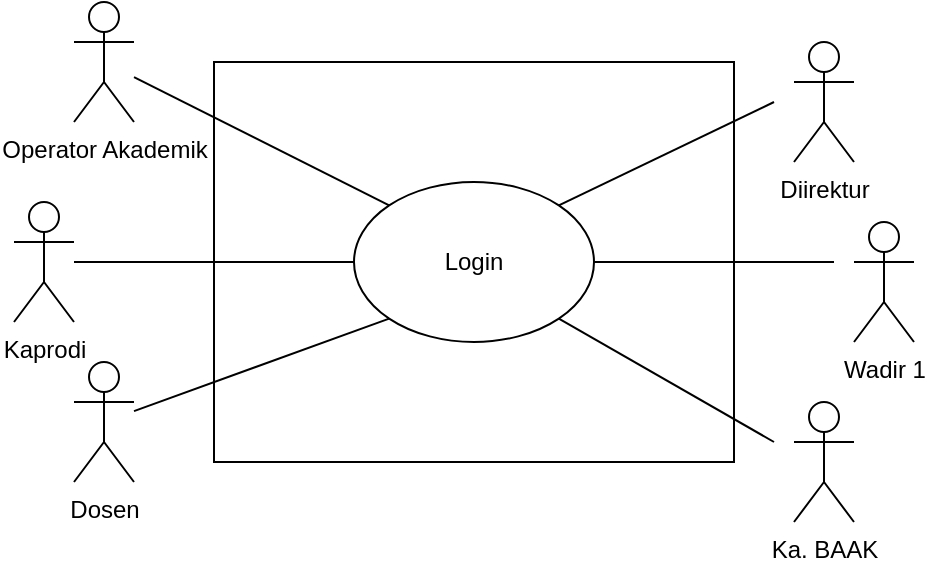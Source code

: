 <mxfile version="16.5.1" type="device" pages="3"><diagram id="W_vaLlip0sftDNZRTGJO" name="Use Case"><mxGraphModel dx="868" dy="563" grid="1" gridSize="10" guides="1" tooltips="1" connect="1" arrows="1" fold="1" page="1" pageScale="1" pageWidth="827" pageHeight="1169" math="0" shadow="0"><root><mxCell id="0"/><mxCell id="1" parent="0"/><mxCell id="TLf0XcD-CfWRuiqFABxV-1" value="" style="rounded=0;whiteSpace=wrap;html=1;labelBackgroundColor=none;fontSize=14;fontColor=#000000;fillColor=none;" parent="1" vertex="1"><mxGeometry x="270" y="90" width="260" height="200" as="geometry"/></mxCell><mxCell id="EKe_Adcabyu7dIOYN2eU-1" value="Login" style="ellipse;whiteSpace=wrap;html=1;" parent="1" vertex="1"><mxGeometry x="340" y="150" width="120" height="80" as="geometry"/></mxCell><mxCell id="EKe_Adcabyu7dIOYN2eU-2" value="Kaprodi" style="shape=umlActor;verticalLabelPosition=bottom;verticalAlign=top;html=1;outlineConnect=0;" parent="1" vertex="1"><mxGeometry x="170" y="160" width="30" height="60" as="geometry"/></mxCell><mxCell id="EKe_Adcabyu7dIOYN2eU-3" value="Operator Akademik" style="shape=umlActor;verticalLabelPosition=bottom;verticalAlign=top;html=1;outlineConnect=0;" parent="1" vertex="1"><mxGeometry x="200" y="60" width="30" height="60" as="geometry"/></mxCell><mxCell id="EKe_Adcabyu7dIOYN2eU-4" value="Dosen" style="shape=umlActor;verticalLabelPosition=bottom;verticalAlign=top;html=1;outlineConnect=0;" parent="1" vertex="1"><mxGeometry x="200" y="240" width="30" height="60" as="geometry"/></mxCell><mxCell id="EKe_Adcabyu7dIOYN2eU-6" value="Diirektur" style="shape=umlActor;verticalLabelPosition=bottom;verticalAlign=top;html=1;outlineConnect=0;" parent="1" vertex="1"><mxGeometry x="560" y="80" width="30" height="60" as="geometry"/></mxCell><mxCell id="EKe_Adcabyu7dIOYN2eU-7" value="Wadir 1" style="shape=umlActor;verticalLabelPosition=bottom;verticalAlign=top;html=1;outlineConnect=0;" parent="1" vertex="1"><mxGeometry x="590" y="170" width="30" height="60" as="geometry"/></mxCell><mxCell id="EKe_Adcabyu7dIOYN2eU-8" value="Ka. BAAK" style="shape=umlActor;verticalLabelPosition=bottom;verticalAlign=top;html=1;outlineConnect=0;" parent="1" vertex="1"><mxGeometry x="560" y="260" width="30" height="60" as="geometry"/></mxCell><mxCell id="EKe_Adcabyu7dIOYN2eU-10" value="" style="endArrow=none;html=1;rounded=0;entryX=0;entryY=1;entryDx=0;entryDy=0;" parent="1" source="EKe_Adcabyu7dIOYN2eU-4" target="EKe_Adcabyu7dIOYN2eU-1" edge="1"><mxGeometry width="50" height="50" relative="1" as="geometry"><mxPoint x="310" y="410" as="sourcePoint"/><mxPoint x="360" y="360" as="targetPoint"/></mxGeometry></mxCell><mxCell id="EKe_Adcabyu7dIOYN2eU-11" value="" style="endArrow=none;html=1;rounded=0;entryX=0;entryY=0.5;entryDx=0;entryDy=0;" parent="1" source="EKe_Adcabyu7dIOYN2eU-2" target="EKe_Adcabyu7dIOYN2eU-1" edge="1"><mxGeometry width="50" height="50" relative="1" as="geometry"><mxPoint x="280" y="263.9" as="sourcePoint"/><mxPoint x="367.574" y="228.284" as="targetPoint"/></mxGeometry></mxCell><mxCell id="EKe_Adcabyu7dIOYN2eU-12" value="" style="endArrow=none;html=1;rounded=0;entryX=0;entryY=0;entryDx=0;entryDy=0;" parent="1" source="EKe_Adcabyu7dIOYN2eU-3" target="EKe_Adcabyu7dIOYN2eU-1" edge="1"><mxGeometry width="50" height="50" relative="1" as="geometry"><mxPoint x="400" y="130" as="sourcePoint"/><mxPoint x="450" y="80" as="targetPoint"/></mxGeometry></mxCell><mxCell id="EKe_Adcabyu7dIOYN2eU-13" value="" style="endArrow=none;html=1;rounded=0;exitX=1;exitY=0;exitDx=0;exitDy=0;" parent="1" source="EKe_Adcabyu7dIOYN2eU-1" edge="1"><mxGeometry width="50" height="50" relative="1" as="geometry"><mxPoint x="280" y="110.487" as="sourcePoint"/><mxPoint x="550" y="110" as="targetPoint"/></mxGeometry></mxCell><mxCell id="EKe_Adcabyu7dIOYN2eU-14" value="" style="endArrow=none;html=1;rounded=0;exitX=1;exitY=0.5;exitDx=0;exitDy=0;" parent="1" source="EKe_Adcabyu7dIOYN2eU-1" edge="1"><mxGeometry width="50" height="50" relative="1" as="geometry"><mxPoint x="452.426" y="171.716" as="sourcePoint"/><mxPoint x="580" y="190" as="targetPoint"/></mxGeometry></mxCell><mxCell id="EKe_Adcabyu7dIOYN2eU-15" value="" style="endArrow=none;html=1;rounded=0;exitX=1;exitY=1;exitDx=0;exitDy=0;" parent="1" source="EKe_Adcabyu7dIOYN2eU-1" edge="1"><mxGeometry width="50" height="50" relative="1" as="geometry"><mxPoint x="470" y="200" as="sourcePoint"/><mxPoint x="550" y="280" as="targetPoint"/></mxGeometry></mxCell></root></mxGraphModel></diagram><diagram id="_fhe-RAd1i9VNr02KjuW" name="Activity login"><mxGraphModel dx="868" dy="563" grid="1" gridSize="10" guides="1" tooltips="1" connect="1" arrows="1" fold="1" page="1" pageScale="1" pageWidth="827" pageHeight="1169" math="0" shadow="0"><root><mxCell id="WYwPOu_hrmxAQ6EZ52BB-0"/><mxCell id="WYwPOu_hrmxAQ6EZ52BB-1" parent="WYwPOu_hrmxAQ6EZ52BB-0"/><mxCell id="w-rj35Z0Ybxg_tOruMj1-0" value="Users" style="swimlane;fontStyle=3;fontSize=14;fontColor=#000000;" parent="WYwPOu_hrmxAQ6EZ52BB-1" vertex="1"><mxGeometry x="70" y="30" width="320" height="450" as="geometry"/></mxCell><mxCell id="w-rj35Z0Ybxg_tOruMj1-3" value="" style="edgeStyle=orthogonalEdgeStyle;rounded=0;orthogonalLoop=1;jettySize=auto;html=1;fontSize=14;fontColor=#000000;entryX=0.5;entryY=0;entryDx=0;entryDy=0;" parent="w-rj35Z0Ybxg_tOruMj1-0" source="w-rj35Z0Ybxg_tOruMj1-1" target="w-rj35Z0Ybxg_tOruMj1-9" edge="1"><mxGeometry relative="1" as="geometry"/></mxCell><mxCell id="w-rj35Z0Ybxg_tOruMj1-1" value="" style="ellipse;fillColor=#000000;strokeColor=none;fontSize=14;fontColor=#000000;" parent="w-rj35Z0Ybxg_tOruMj1-0" vertex="1"><mxGeometry x="145" y="40" width="30" height="30" as="geometry"/></mxCell><mxCell id="w-rj35Z0Ybxg_tOruMj1-2" value="Memasukan Username dan Password" style="rounded=1;whiteSpace=wrap;html=1;fontSize=14;fontColor=#000000;" parent="w-rj35Z0Ybxg_tOruMj1-0" vertex="1"><mxGeometry x="100" y="170" width="120" height="50" as="geometry"/></mxCell><mxCell id="w-rj35Z0Ybxg_tOruMj1-9" value="Login" style="rounded=1;whiteSpace=wrap;html=1;fontSize=14;fontColor=#000000;" parent="w-rj35Z0Ybxg_tOruMj1-0" vertex="1"><mxGeometry x="100" y="100" width="120" height="40" as="geometry"/></mxCell><mxCell id="w-rj35Z0Ybxg_tOruMj1-21" value="" style="edgeStyle=orthogonalEdgeStyle;rounded=0;orthogonalLoop=1;jettySize=auto;html=1;fontSize=14;fontColor=#000000;" parent="w-rj35Z0Ybxg_tOruMj1-0" source="w-rj35Z0Ybxg_tOruMj1-17" target="w-rj35Z0Ybxg_tOruMj1-20" edge="1"><mxGeometry relative="1" as="geometry"/></mxCell><mxCell id="w-rj35Z0Ybxg_tOruMj1-17" value="Melihat Halaman Utama" style="rounded=1;whiteSpace=wrap;html=1;fontSize=14;fontColor=#000000;" parent="w-rj35Z0Ybxg_tOruMj1-0" vertex="1"><mxGeometry x="100" y="315" width="120" height="50" as="geometry"/></mxCell><mxCell id="w-rj35Z0Ybxg_tOruMj1-20" value="" style="ellipse;html=1;shape=endState;fillColor=#000000;strokeColor=#000000;fontSize=14;fontColor=#000000;" parent="w-rj35Z0Ybxg_tOruMj1-0" vertex="1"><mxGeometry x="145" y="400" width="30" height="30" as="geometry"/></mxCell><mxCell id="w-rj35Z0Ybxg_tOruMj1-4" value="Sistem" style="swimlane;fontStyle=1;fontSize=14;fontColor=#000000;" parent="WYwPOu_hrmxAQ6EZ52BB-1" vertex="1"><mxGeometry x="390" y="30" width="320" height="450" as="geometry"/></mxCell><mxCell id="w-rj35Z0Ybxg_tOruMj1-7" value="Menampilkan Halaman Login" style="rounded=1;whiteSpace=wrap;html=1;fontSize=14;fontColor=#000000;" parent="w-rj35Z0Ybxg_tOruMj1-4" vertex="1"><mxGeometry x="100" y="100" width="120" height="40" as="geometry"/></mxCell><mxCell id="w-rj35Z0Ybxg_tOruMj1-11" value="Melakukan Pengecekan Username dan Password" style="rounded=1;whiteSpace=wrap;html=1;fontSize=14;fontColor=#000000;" parent="w-rj35Z0Ybxg_tOruMj1-4" vertex="1"><mxGeometry x="100" y="210" width="120" height="70" as="geometry"/></mxCell><mxCell id="w-rj35Z0Ybxg_tOruMj1-15" style="edgeStyle=orthogonalEdgeStyle;rounded=0;orthogonalLoop=1;jettySize=auto;html=1;fontSize=14;fontColor=#000000;exitX=1;exitY=0.5;exitDx=0;exitDy=0;" parent="w-rj35Z0Ybxg_tOruMj1-4" source="w-rj35Z0Ybxg_tOruMj1-13" edge="1"><mxGeometry relative="1" as="geometry"><mxPoint x="220" y="120" as="targetPoint"/><Array as="points"><mxPoint x="260" y="340"/><mxPoint x="260" y="120"/></Array></mxGeometry></mxCell><mxCell id="w-rj35Z0Ybxg_tOruMj1-16" value="Tidak" style="edgeLabel;html=1;align=center;verticalAlign=middle;resizable=0;points=[];fontSize=14;fontColor=#000000;" parent="w-rj35Z0Ybxg_tOruMj1-15" vertex="1" connectable="0"><mxGeometry x="-0.771" y="1" relative="1" as="geometry"><mxPoint x="-7" y="-9" as="offset"/></mxGeometry></mxCell><mxCell id="w-rj35Z0Ybxg_tOruMj1-13" value="Benar?" style="rhombus;whiteSpace=wrap;html=1;fontSize=14;fontColor=#000000;rounded=1;" parent="w-rj35Z0Ybxg_tOruMj1-4" vertex="1"><mxGeometry x="120" y="300" width="80" height="80" as="geometry"/></mxCell><mxCell id="w-rj35Z0Ybxg_tOruMj1-14" value="" style="edgeStyle=orthogonalEdgeStyle;rounded=0;orthogonalLoop=1;jettySize=auto;html=1;fontSize=14;fontColor=#000000;" parent="w-rj35Z0Ybxg_tOruMj1-4" source="w-rj35Z0Ybxg_tOruMj1-11" target="w-rj35Z0Ybxg_tOruMj1-13" edge="1"><mxGeometry relative="1" as="geometry"/></mxCell><mxCell id="w-rj35Z0Ybxg_tOruMj1-8" style="edgeStyle=orthogonalEdgeStyle;rounded=0;orthogonalLoop=1;jettySize=auto;html=1;entryX=0;entryY=0.5;entryDx=0;entryDy=0;fontSize=14;fontColor=#000000;exitX=1;exitY=0.5;exitDx=0;exitDy=0;" parent="WYwPOu_hrmxAQ6EZ52BB-1" source="w-rj35Z0Ybxg_tOruMj1-9" target="w-rj35Z0Ybxg_tOruMj1-7" edge="1"><mxGeometry relative="1" as="geometry"/></mxCell><mxCell id="w-rj35Z0Ybxg_tOruMj1-10" style="edgeStyle=orthogonalEdgeStyle;rounded=0;orthogonalLoop=1;jettySize=auto;html=1;entryX=1;entryY=0.5;entryDx=0;entryDy=0;fontSize=14;fontColor=#000000;exitX=0.5;exitY=1;exitDx=0;exitDy=0;" parent="WYwPOu_hrmxAQ6EZ52BB-1" source="w-rj35Z0Ybxg_tOruMj1-7" target="w-rj35Z0Ybxg_tOruMj1-2" edge="1"><mxGeometry relative="1" as="geometry"><Array as="points"><mxPoint x="550" y="225"/></Array></mxGeometry></mxCell><mxCell id="w-rj35Z0Ybxg_tOruMj1-12" style="edgeStyle=orthogonalEdgeStyle;rounded=0;orthogonalLoop=1;jettySize=auto;html=1;entryX=0;entryY=0.5;entryDx=0;entryDy=0;fontSize=14;fontColor=#000000;" parent="WYwPOu_hrmxAQ6EZ52BB-1" source="w-rj35Z0Ybxg_tOruMj1-2" target="w-rj35Z0Ybxg_tOruMj1-11" edge="1"><mxGeometry relative="1" as="geometry"><Array as="points"><mxPoint x="230" y="275"/></Array></mxGeometry></mxCell><mxCell id="w-rj35Z0Ybxg_tOruMj1-18" style="edgeStyle=orthogonalEdgeStyle;rounded=0;orthogonalLoop=1;jettySize=auto;html=1;entryX=1;entryY=0.5;entryDx=0;entryDy=0;fontSize=14;fontColor=#000000;" parent="WYwPOu_hrmxAQ6EZ52BB-1" source="w-rj35Z0Ybxg_tOruMj1-13" target="w-rj35Z0Ybxg_tOruMj1-17" edge="1"><mxGeometry relative="1" as="geometry"/></mxCell><mxCell id="w-rj35Z0Ybxg_tOruMj1-19" value="Ya" style="edgeLabel;html=1;align=center;verticalAlign=middle;resizable=0;points=[];fontSize=14;fontColor=#000000;" parent="w-rj35Z0Ybxg_tOruMj1-18" vertex="1" connectable="0"><mxGeometry x="-0.606" y="3" relative="1" as="geometry"><mxPoint y="-13" as="offset"/></mxGeometry></mxCell></root></mxGraphModel></diagram><diagram id="Dc1crrghEBXW4j6H-Fmu" name="Sequence"><mxGraphModel dx="202" dy="2469" grid="1" gridSize="10" guides="1" tooltips="1" connect="1" arrows="1" fold="1" page="1" pageScale="1" pageWidth="827" pageHeight="1169" math="0" shadow="0"><root><mxCell id="hfwLH8mPUn8cXrpIVOGN-0"/><mxCell id="hfwLH8mPUn8cXrpIVOGN-1" parent="hfwLH8mPUn8cXrpIVOGN-0"/><mxCell id="CNHDlFeYxhxQH1B4kedA-2" value="Halaman Login" style="shape=umlLifeline;perimeter=lifelinePerimeter;whiteSpace=wrap;html=1;container=1;collapsible=0;recursiveResize=0;outlineConnect=0;fontSize=14;fontColor=#000000;" parent="hfwLH8mPUn8cXrpIVOGN-1" vertex="1"><mxGeometry x="160" y="-1160" width="100" height="220" as="geometry"/></mxCell><mxCell id="CNHDlFeYxhxQH1B4kedA-3" value="" style="html=1;points=[];perimeter=orthogonalPerimeter;fontSize=14;fontColor=#000000;" parent="CNHDlFeYxhxQH1B4kedA-2" vertex="1"><mxGeometry x="45" y="90" width="10" height="60" as="geometry"/></mxCell><mxCell id="CNHDlFeYxhxQH1B4kedA-5" style="rounded=0;orthogonalLoop=1;jettySize=auto;html=1;fontSize=14;fontColor=#000000;entryX=0.12;entryY=0.01;entryDx=0;entryDy=0;entryPerimeter=0;" parent="hfwLH8mPUn8cXrpIVOGN-1" target="CNHDlFeYxhxQH1B4kedA-3" edge="1"><mxGeometry relative="1" as="geometry"><mxPoint x="85.222" y="-1069.4" as="sourcePoint"/></mxGeometry></mxCell><mxCell id="r59DCxi0WEVNXDLVTilf-0" value="Akses Halaman&lt;br&gt;Login" style="edgeLabel;html=1;align=center;verticalAlign=middle;resizable=0;points=[];fontSize=14;fontColor=#000000;labelBackgroundColor=none;" parent="CNHDlFeYxhxQH1B4kedA-5" vertex="1" connectable="0"><mxGeometry x="0.185" y="3" relative="1" as="geometry"><mxPoint x="-17" y="2" as="offset"/></mxGeometry></mxCell><mxCell id="QvjveZ52sRMqdO4E8THZ-0" value="Menampilkan&lt;br&gt;Halaman Login" style="edgeLabel;html=1;align=center;verticalAlign=middle;resizable=0;points=[];fontSize=14;fontColor=#000000;labelBackgroundColor=none;" parent="CNHDlFeYxhxQH1B4kedA-5" vertex="1" connectable="0"><mxGeometry x="0.185" y="3" relative="1" as="geometry"><mxPoint x="-6" y="62" as="offset"/></mxGeometry></mxCell><mxCell id="QvjveZ52sRMqdO4E8THZ-6" value="Menampilkan&lt;br&gt;Halaman Utama" style="edgeLabel;html=1;align=center;verticalAlign=middle;resizable=0;points=[];fontSize=14;fontColor=#000000;labelBackgroundColor=none;" parent="CNHDlFeYxhxQH1B4kedA-5" vertex="1" connectable="0"><mxGeometry x="0.185" y="3" relative="1" as="geometry"><mxPoint x="334" y="104" as="offset"/></mxGeometry></mxCell><mxCell id="CNHDlFeYxhxQH1B4kedA-6" value="" style="html=1;verticalAlign=bottom;labelBackgroundColor=none;endArrow=block;endFill=1;dashed=1;rounded=0;fontSize=14;fontColor=#000000;" parent="hfwLH8mPUn8cXrpIVOGN-1" edge="1"><mxGeometry width="160" relative="1" as="geometry"><mxPoint x="200" y="-1010" as="sourcePoint"/><mxPoint x="85.222" y="-1010.0" as="targetPoint"/></mxGeometry></mxCell><mxCell id="r59DCxi0WEVNXDLVTilf-1" value="Cek Username dan Password" style="shape=umlLifeline;perimeter=lifelinePerimeter;whiteSpace=wrap;html=1;container=1;collapsible=0;recursiveResize=0;outlineConnect=0;fontSize=14;fontColor=#000000;" parent="hfwLH8mPUn8cXrpIVOGN-1" vertex="1"><mxGeometry x="364" y="-1160" width="100" height="220" as="geometry"/></mxCell><mxCell id="r59DCxi0WEVNXDLVTilf-2" value="" style="html=1;points=[];perimeter=orthogonalPerimeter;fontSize=14;fontColor=#000000;" parent="r59DCxi0WEVNXDLVTilf-1" vertex="1"><mxGeometry x="45" y="90" width="10" height="70" as="geometry"/></mxCell><mxCell id="r59DCxi0WEVNXDLVTilf-6" value="" style="html=1;verticalAlign=bottom;labelBackgroundColor=none;endArrow=block;endFill=1;dashed=1;rounded=0;fontSize=14;fontColor=#000000;" parent="r59DCxi0WEVNXDLVTilf-1" edge="1"><mxGeometry width="160" relative="1" as="geometry"><mxPoint x="45" y="149.52" as="sourcePoint"/><mxPoint x="-154" y="150" as="targetPoint"/></mxGeometry></mxCell><mxCell id="r59DCxi0WEVNXDLVTilf-7" value="Username dan Password&lt;br&gt;Salah" style="edgeLabel;html=1;align=center;verticalAlign=middle;resizable=0;points=[];fontSize=14;fontColor=#000000;labelBackgroundColor=none;" parent="r59DCxi0WEVNXDLVTilf-6" vertex="1" connectable="0"><mxGeometry x="0.054" y="-2" relative="1" as="geometry"><mxPoint as="offset"/></mxGeometry></mxCell><mxCell id="r59DCxi0WEVNXDLVTilf-4" style="edgeStyle=none;rounded=0;orthogonalLoop=1;jettySize=auto;html=1;entryX=-0.038;entryY=0.09;entryDx=0;entryDy=0;entryPerimeter=0;fontSize=14;fontColor=#000000;" parent="hfwLH8mPUn8cXrpIVOGN-1" source="CNHDlFeYxhxQH1B4kedA-3" target="r59DCxi0WEVNXDLVTilf-2" edge="1"><mxGeometry relative="1" as="geometry"/></mxCell><mxCell id="r59DCxi0WEVNXDLVTilf-5" value="Memasukan&lt;br&gt;Username dan Password" style="edgeLabel;html=1;align=center;verticalAlign=middle;resizable=0;points=[];fontSize=14;fontColor=#000000;labelBackgroundColor=none;" parent="r59DCxi0WEVNXDLVTilf-4" vertex="1" connectable="0"><mxGeometry x="-0.146" y="4" relative="1" as="geometry"><mxPoint x="12" as="offset"/></mxGeometry></mxCell><mxCell id="wxyQGH9LfyJvUegZHXVM-0" value="Username dan Password&lt;br&gt;Benar" style="edgeLabel;html=1;align=center;verticalAlign=middle;resizable=0;points=[];fontSize=14;fontColor=#000000;labelBackgroundColor=none;" parent="r59DCxi0WEVNXDLVTilf-4" vertex="1" connectable="0"><mxGeometry x="-0.146" y="4" relative="1" as="geometry"><mxPoint x="212" y="8" as="offset"/></mxGeometry></mxCell><mxCell id="fY_TDrXjPVytFk-jTQ8a-0" value="Halaman Utama" style="shape=umlLifeline;perimeter=lifelinePerimeter;whiteSpace=wrap;html=1;container=1;collapsible=0;recursiveResize=0;outlineConnect=0;fontSize=14;fontColor=#000000;" parent="hfwLH8mPUn8cXrpIVOGN-1" vertex="1"><mxGeometry x="570" y="-1160" width="100" height="220" as="geometry"/></mxCell><mxCell id="fY_TDrXjPVytFk-jTQ8a-1" value="" style="html=1;points=[];perimeter=orthogonalPerimeter;fontSize=14;fontColor=#000000;" parent="fY_TDrXjPVytFk-jTQ8a-0" vertex="1"><mxGeometry x="45" y="100" width="10" height="100" as="geometry"/></mxCell><mxCell id="QvjveZ52sRMqdO4E8THZ-5" value="" style="html=1;verticalAlign=bottom;labelBackgroundColor=none;endArrow=block;endFill=1;dashed=1;rounded=0;fontSize=14;fontColor=#000000;" parent="fY_TDrXjPVytFk-jTQ8a-0" edge="1"><mxGeometry width="160" relative="1" as="geometry"><mxPoint x="45" y="193" as="sourcePoint"/><mxPoint x="-484.778" y="193" as="targetPoint"/></mxGeometry></mxCell><mxCell id="fY_TDrXjPVytFk-jTQ8a-4" style="edgeStyle=none;rounded=0;orthogonalLoop=1;jettySize=auto;html=1;entryX=-0.071;entryY=0.036;entryDx=0;entryDy=0;entryPerimeter=0;fontSize=14;fontColor=#000000;" parent="hfwLH8mPUn8cXrpIVOGN-1" source="r59DCxi0WEVNXDLVTilf-2" target="fY_TDrXjPVytFk-jTQ8a-1" edge="1"><mxGeometry relative="1" as="geometry"/></mxCell><mxCell id="ElVpHhT4oxkkYgXPvw0A-0" value="" style="endArrow=none;dashed=1;html=1;rounded=0;fontSize=12;" edge="1" parent="hfwLH8mPUn8cXrpIVOGN-1" target="ElVpHhT4oxkkYgXPvw0A-1"><mxGeometry width="50" height="50" relative="1" as="geometry"><mxPoint x="85" y="-940" as="sourcePoint"/><mxPoint x="90" y="-1103" as="targetPoint"/></mxGeometry></mxCell><mxCell id="ElVpHhT4oxkkYgXPvw0A-1" value="Users" style="shape=umlActor;verticalLabelPosition=bottom;verticalAlign=top;html=1;outlineConnect=0;fontSize=12;" vertex="1" parent="hfwLH8mPUn8cXrpIVOGN-1"><mxGeometry x="70" y="-1183" width="30" height="60" as="geometry"/></mxCell></root></mxGraphModel></diagram></mxfile>